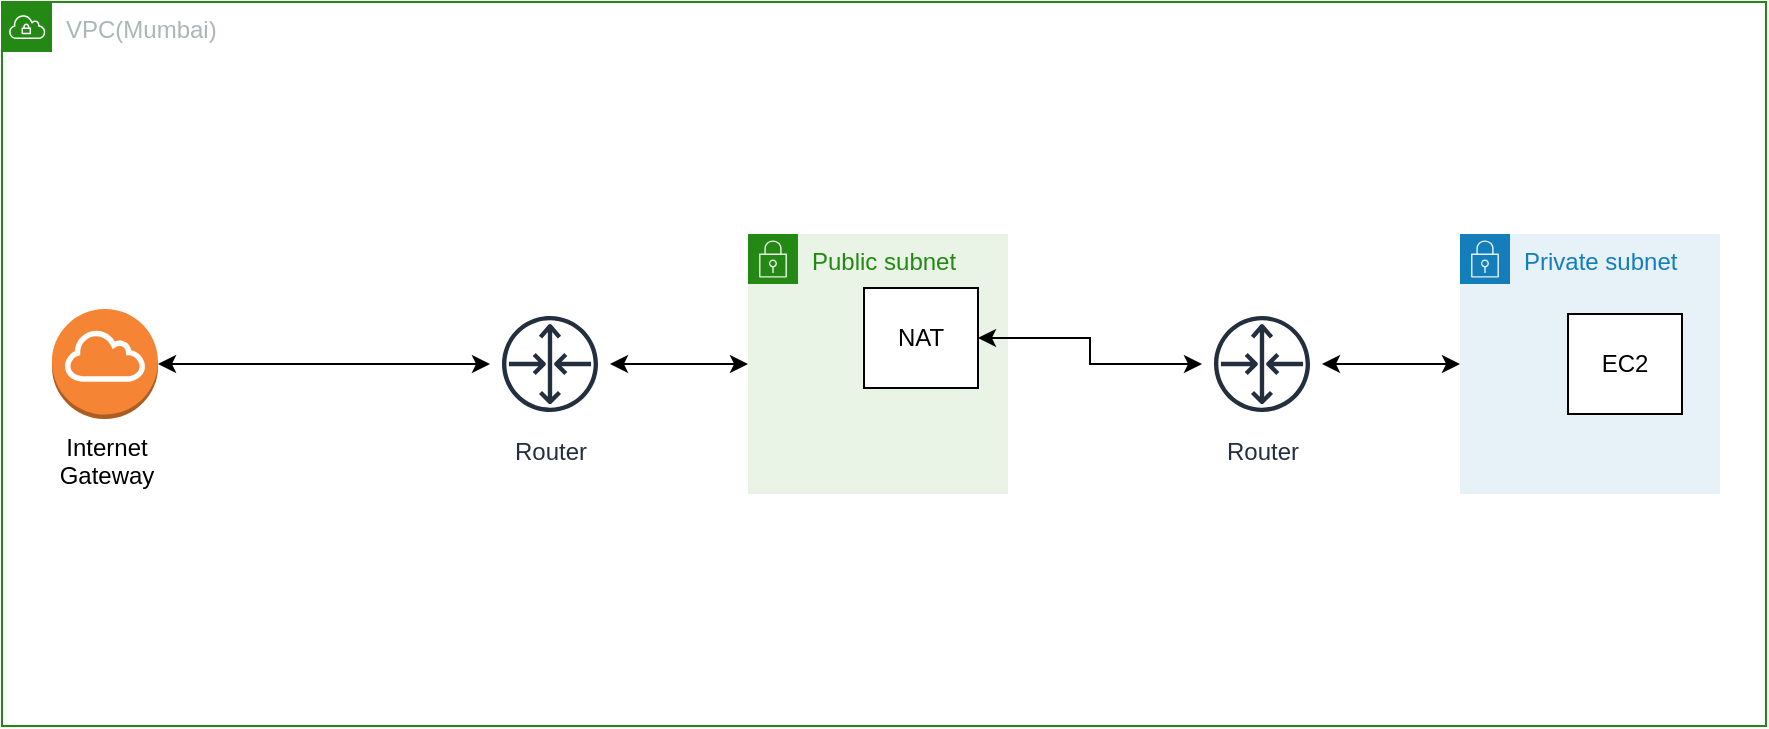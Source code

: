 <mxfile version="15.8.4" type="device"><diagram id="GlRBEB-r2RreQQ3zKUn4" name="Page-1"><mxGraphModel dx="1398" dy="623" grid="0" gridSize="10" guides="1" tooltips="1" connect="1" arrows="1" fold="1" page="0" pageScale="1" pageWidth="827" pageHeight="1169" math="0" shadow="0"><root><mxCell id="0"/><mxCell id="1" parent="0"/><mxCell id="J9a_SCeyCbvVex7Zbv8H-1" value="VPC(Mumbai)" style="points=[[0,0],[0.25,0],[0.5,0],[0.75,0],[1,0],[1,0.25],[1,0.5],[1,0.75],[1,1],[0.75,1],[0.5,1],[0.25,1],[0,1],[0,0.75],[0,0.5],[0,0.25]];outlineConnect=0;gradientColor=none;html=1;whiteSpace=wrap;fontSize=12;fontStyle=0;shape=mxgraph.aws4.group;grIcon=mxgraph.aws4.group_vpc;strokeColor=#248814;fillColor=none;verticalAlign=top;align=left;spacingLeft=30;fontColor=#AAB7B8;dashed=0;" vertex="1" parent="1"><mxGeometry x="286" y="73" width="882" height="362" as="geometry"/></mxCell><mxCell id="J9a_SCeyCbvVex7Zbv8H-3" value="Private subnet" style="points=[[0,0],[0.25,0],[0.5,0],[0.75,0],[1,0],[1,0.25],[1,0.5],[1,0.75],[1,1],[0.75,1],[0.5,1],[0.25,1],[0,1],[0,0.75],[0,0.5],[0,0.25]];outlineConnect=0;gradientColor=none;html=1;whiteSpace=wrap;fontSize=12;fontStyle=0;shape=mxgraph.aws4.group;grIcon=mxgraph.aws4.group_security_group;grStroke=0;strokeColor=#147EBA;fillColor=#E6F2F8;verticalAlign=top;align=left;spacingLeft=30;fontColor=#147EBA;dashed=0;" vertex="1" parent="1"><mxGeometry x="1015" y="189" width="130" height="130" as="geometry"/></mxCell><mxCell id="J9a_SCeyCbvVex7Zbv8H-4" value="Public subnet" style="points=[[0,0],[0.25,0],[0.5,0],[0.75,0],[1,0],[1,0.25],[1,0.5],[1,0.75],[1,1],[0.75,1],[0.5,1],[0.25,1],[0,1],[0,0.75],[0,0.5],[0,0.25]];outlineConnect=0;gradientColor=none;html=1;whiteSpace=wrap;fontSize=12;fontStyle=0;shape=mxgraph.aws4.group;grIcon=mxgraph.aws4.group_security_group;grStroke=0;strokeColor=#248814;fillColor=#E9F3E6;verticalAlign=top;align=left;spacingLeft=30;fontColor=#248814;dashed=0;" vertex="1" parent="1"><mxGeometry x="659" y="189" width="130" height="130" as="geometry"/></mxCell><mxCell id="J9a_SCeyCbvVex7Zbv8H-9" style="edgeStyle=orthogonalEdgeStyle;rounded=0;orthogonalLoop=1;jettySize=auto;html=1;entryX=0;entryY=0.5;entryDx=0;entryDy=0;startArrow=classic;startFill=1;" edge="1" parent="1" source="J9a_SCeyCbvVex7Zbv8H-5" target="J9a_SCeyCbvVex7Zbv8H-4"><mxGeometry relative="1" as="geometry"/></mxCell><mxCell id="J9a_SCeyCbvVex7Zbv8H-12" style="edgeStyle=orthogonalEdgeStyle;rounded=0;orthogonalLoop=1;jettySize=auto;html=1;startArrow=classic;startFill=1;" edge="1" parent="1" source="J9a_SCeyCbvVex7Zbv8H-5" target="J9a_SCeyCbvVex7Zbv8H-8"><mxGeometry relative="1" as="geometry"/></mxCell><mxCell id="J9a_SCeyCbvVex7Zbv8H-5" value="Router" style="sketch=0;outlineConnect=0;fontColor=#232F3E;gradientColor=none;strokeColor=#232F3E;fillColor=#ffffff;dashed=0;verticalLabelPosition=bottom;verticalAlign=top;align=center;html=1;fontSize=12;fontStyle=0;aspect=fixed;shape=mxgraph.aws4.resourceIcon;resIcon=mxgraph.aws4.router;" vertex="1" parent="1"><mxGeometry x="530" y="224" width="60" height="60" as="geometry"/></mxCell><mxCell id="J9a_SCeyCbvVex7Zbv8H-11" style="edgeStyle=orthogonalEdgeStyle;rounded=0;orthogonalLoop=1;jettySize=auto;html=1;startArrow=classic;startFill=1;" edge="1" parent="1" source="J9a_SCeyCbvVex7Zbv8H-6" target="J9a_SCeyCbvVex7Zbv8H-3"><mxGeometry relative="1" as="geometry"/></mxCell><mxCell id="J9a_SCeyCbvVex7Zbv8H-16" style="edgeStyle=orthogonalEdgeStyle;rounded=0;orthogonalLoop=1;jettySize=auto;html=1;entryX=1;entryY=0.5;entryDx=0;entryDy=0;startArrow=classic;startFill=1;" edge="1" parent="1" source="J9a_SCeyCbvVex7Zbv8H-6" target="J9a_SCeyCbvVex7Zbv8H-7"><mxGeometry relative="1" as="geometry"/></mxCell><mxCell id="J9a_SCeyCbvVex7Zbv8H-6" value="Router" style="sketch=0;outlineConnect=0;fontColor=#232F3E;gradientColor=none;strokeColor=#232F3E;fillColor=#ffffff;dashed=0;verticalLabelPosition=bottom;verticalAlign=top;align=center;html=1;fontSize=12;fontStyle=0;aspect=fixed;shape=mxgraph.aws4.resourceIcon;resIcon=mxgraph.aws4.router;" vertex="1" parent="1"><mxGeometry x="886" y="224" width="60" height="60" as="geometry"/></mxCell><mxCell id="J9a_SCeyCbvVex7Zbv8H-7" value="NAT" style="rounded=0;whiteSpace=wrap;html=1;" vertex="1" parent="1"><mxGeometry x="717" y="216" width="57" height="50" as="geometry"/></mxCell><mxCell id="J9a_SCeyCbvVex7Zbv8H-8" value="Internet&lt;br&gt;Gateway" style="outlineConnect=0;dashed=0;verticalLabelPosition=bottom;verticalAlign=top;align=center;html=1;shape=mxgraph.aws3.internet_gateway;fillColor=#F58534;gradientColor=none;" vertex="1" parent="1"><mxGeometry x="311" y="226.5" width="53" height="55" as="geometry"/></mxCell><mxCell id="J9a_SCeyCbvVex7Zbv8H-17" value="EC2" style="rounded=0;whiteSpace=wrap;html=1;" vertex="1" parent="1"><mxGeometry x="1069" y="229" width="57" height="50" as="geometry"/></mxCell></root></mxGraphModel></diagram></mxfile>